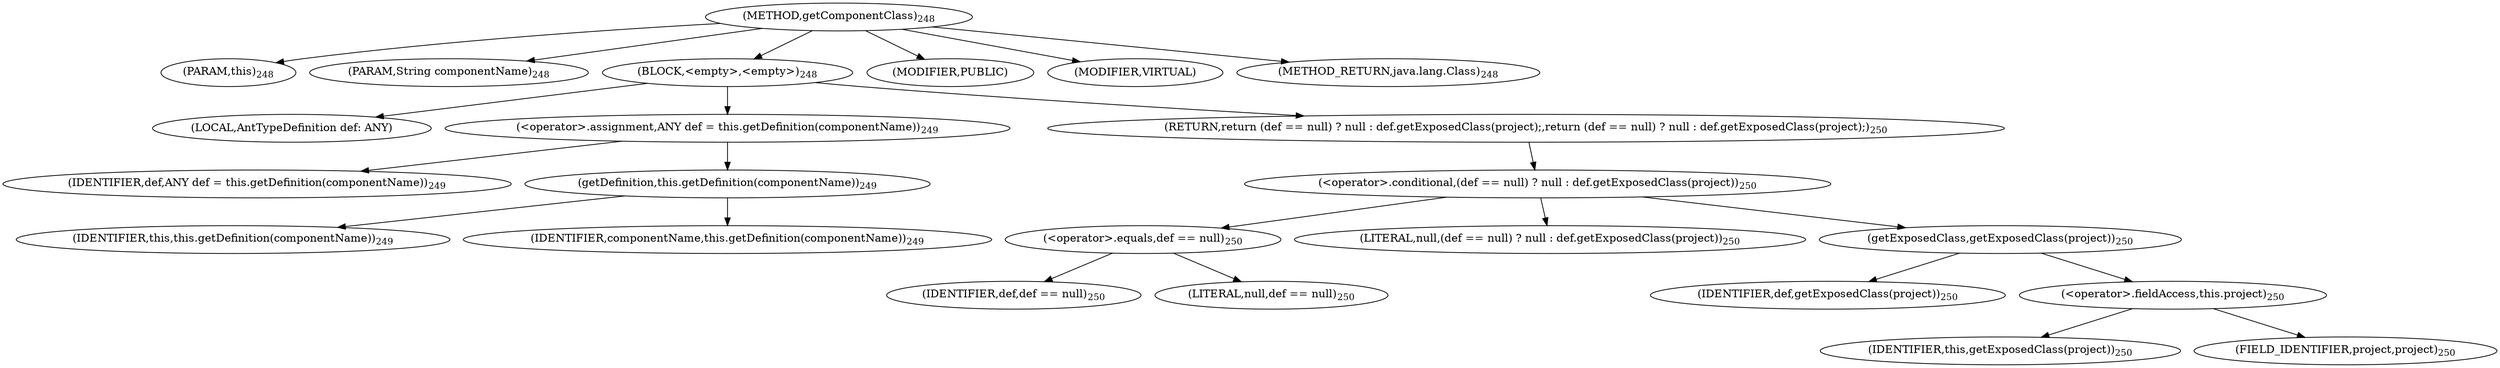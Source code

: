 digraph "getComponentClass" {  
"477" [label = <(METHOD,getComponentClass)<SUB>248</SUB>> ]
"14" [label = <(PARAM,this)<SUB>248</SUB>> ]
"478" [label = <(PARAM,String componentName)<SUB>248</SUB>> ]
"479" [label = <(BLOCK,&lt;empty&gt;,&lt;empty&gt;)<SUB>248</SUB>> ]
"480" [label = <(LOCAL,AntTypeDefinition def: ANY)> ]
"481" [label = <(&lt;operator&gt;.assignment,ANY def = this.getDefinition(componentName))<SUB>249</SUB>> ]
"482" [label = <(IDENTIFIER,def,ANY def = this.getDefinition(componentName))<SUB>249</SUB>> ]
"483" [label = <(getDefinition,this.getDefinition(componentName))<SUB>249</SUB>> ]
"13" [label = <(IDENTIFIER,this,this.getDefinition(componentName))<SUB>249</SUB>> ]
"484" [label = <(IDENTIFIER,componentName,this.getDefinition(componentName))<SUB>249</SUB>> ]
"485" [label = <(RETURN,return (def == null) ? null : def.getExposedClass(project);,return (def == null) ? null : def.getExposedClass(project);)<SUB>250</SUB>> ]
"486" [label = <(&lt;operator&gt;.conditional,(def == null) ? null : def.getExposedClass(project))<SUB>250</SUB>> ]
"487" [label = <(&lt;operator&gt;.equals,def == null)<SUB>250</SUB>> ]
"488" [label = <(IDENTIFIER,def,def == null)<SUB>250</SUB>> ]
"489" [label = <(LITERAL,null,def == null)<SUB>250</SUB>> ]
"490" [label = <(LITERAL,null,(def == null) ? null : def.getExposedClass(project))<SUB>250</SUB>> ]
"491" [label = <(getExposedClass,getExposedClass(project))<SUB>250</SUB>> ]
"492" [label = <(IDENTIFIER,def,getExposedClass(project))<SUB>250</SUB>> ]
"493" [label = <(&lt;operator&gt;.fieldAccess,this.project)<SUB>250</SUB>> ]
"494" [label = <(IDENTIFIER,this,getExposedClass(project))<SUB>250</SUB>> ]
"495" [label = <(FIELD_IDENTIFIER,project,project)<SUB>250</SUB>> ]
"496" [label = <(MODIFIER,PUBLIC)> ]
"497" [label = <(MODIFIER,VIRTUAL)> ]
"498" [label = <(METHOD_RETURN,java.lang.Class)<SUB>248</SUB>> ]
  "477" -> "14" 
  "477" -> "478" 
  "477" -> "479" 
  "477" -> "496" 
  "477" -> "497" 
  "477" -> "498" 
  "479" -> "480" 
  "479" -> "481" 
  "479" -> "485" 
  "481" -> "482" 
  "481" -> "483" 
  "483" -> "13" 
  "483" -> "484" 
  "485" -> "486" 
  "486" -> "487" 
  "486" -> "490" 
  "486" -> "491" 
  "487" -> "488" 
  "487" -> "489" 
  "491" -> "492" 
  "491" -> "493" 
  "493" -> "494" 
  "493" -> "495" 
}
